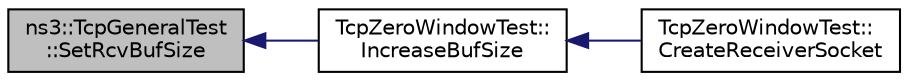digraph "ns3::TcpGeneralTest::SetRcvBufSize"
{
  edge [fontname="Helvetica",fontsize="10",labelfontname="Helvetica",labelfontsize="10"];
  node [fontname="Helvetica",fontsize="10",shape=record];
  rankdir="LR";
  Node1 [label="ns3::TcpGeneralTest\l::SetRcvBufSize",height=0.2,width=0.4,color="black", fillcolor="grey75", style="filled", fontcolor="black"];
  Node1 -> Node2 [dir="back",color="midnightblue",fontsize="10",style="solid"];
  Node2 [label="TcpZeroWindowTest::\lIncreaseBufSize",height=0.2,width=0.4,color="black", fillcolor="white", style="filled",URL="$d1/db9/classTcpZeroWindowTest.html#a7e9e165eee9f680e1b0071ffc64a87af",tooltip="Increase the receiver buffer size. "];
  Node2 -> Node3 [dir="back",color="midnightblue",fontsize="10",style="solid"];
  Node3 [label="TcpZeroWindowTest::\lCreateReceiverSocket",height=0.2,width=0.4,color="black", fillcolor="white", style="filled",URL="$d1/db9/classTcpZeroWindowTest.html#a50c83ae2a30fae1f9fe9d9409daeea5e",tooltip="Create and install the socket to install on the receiver. "];
}

